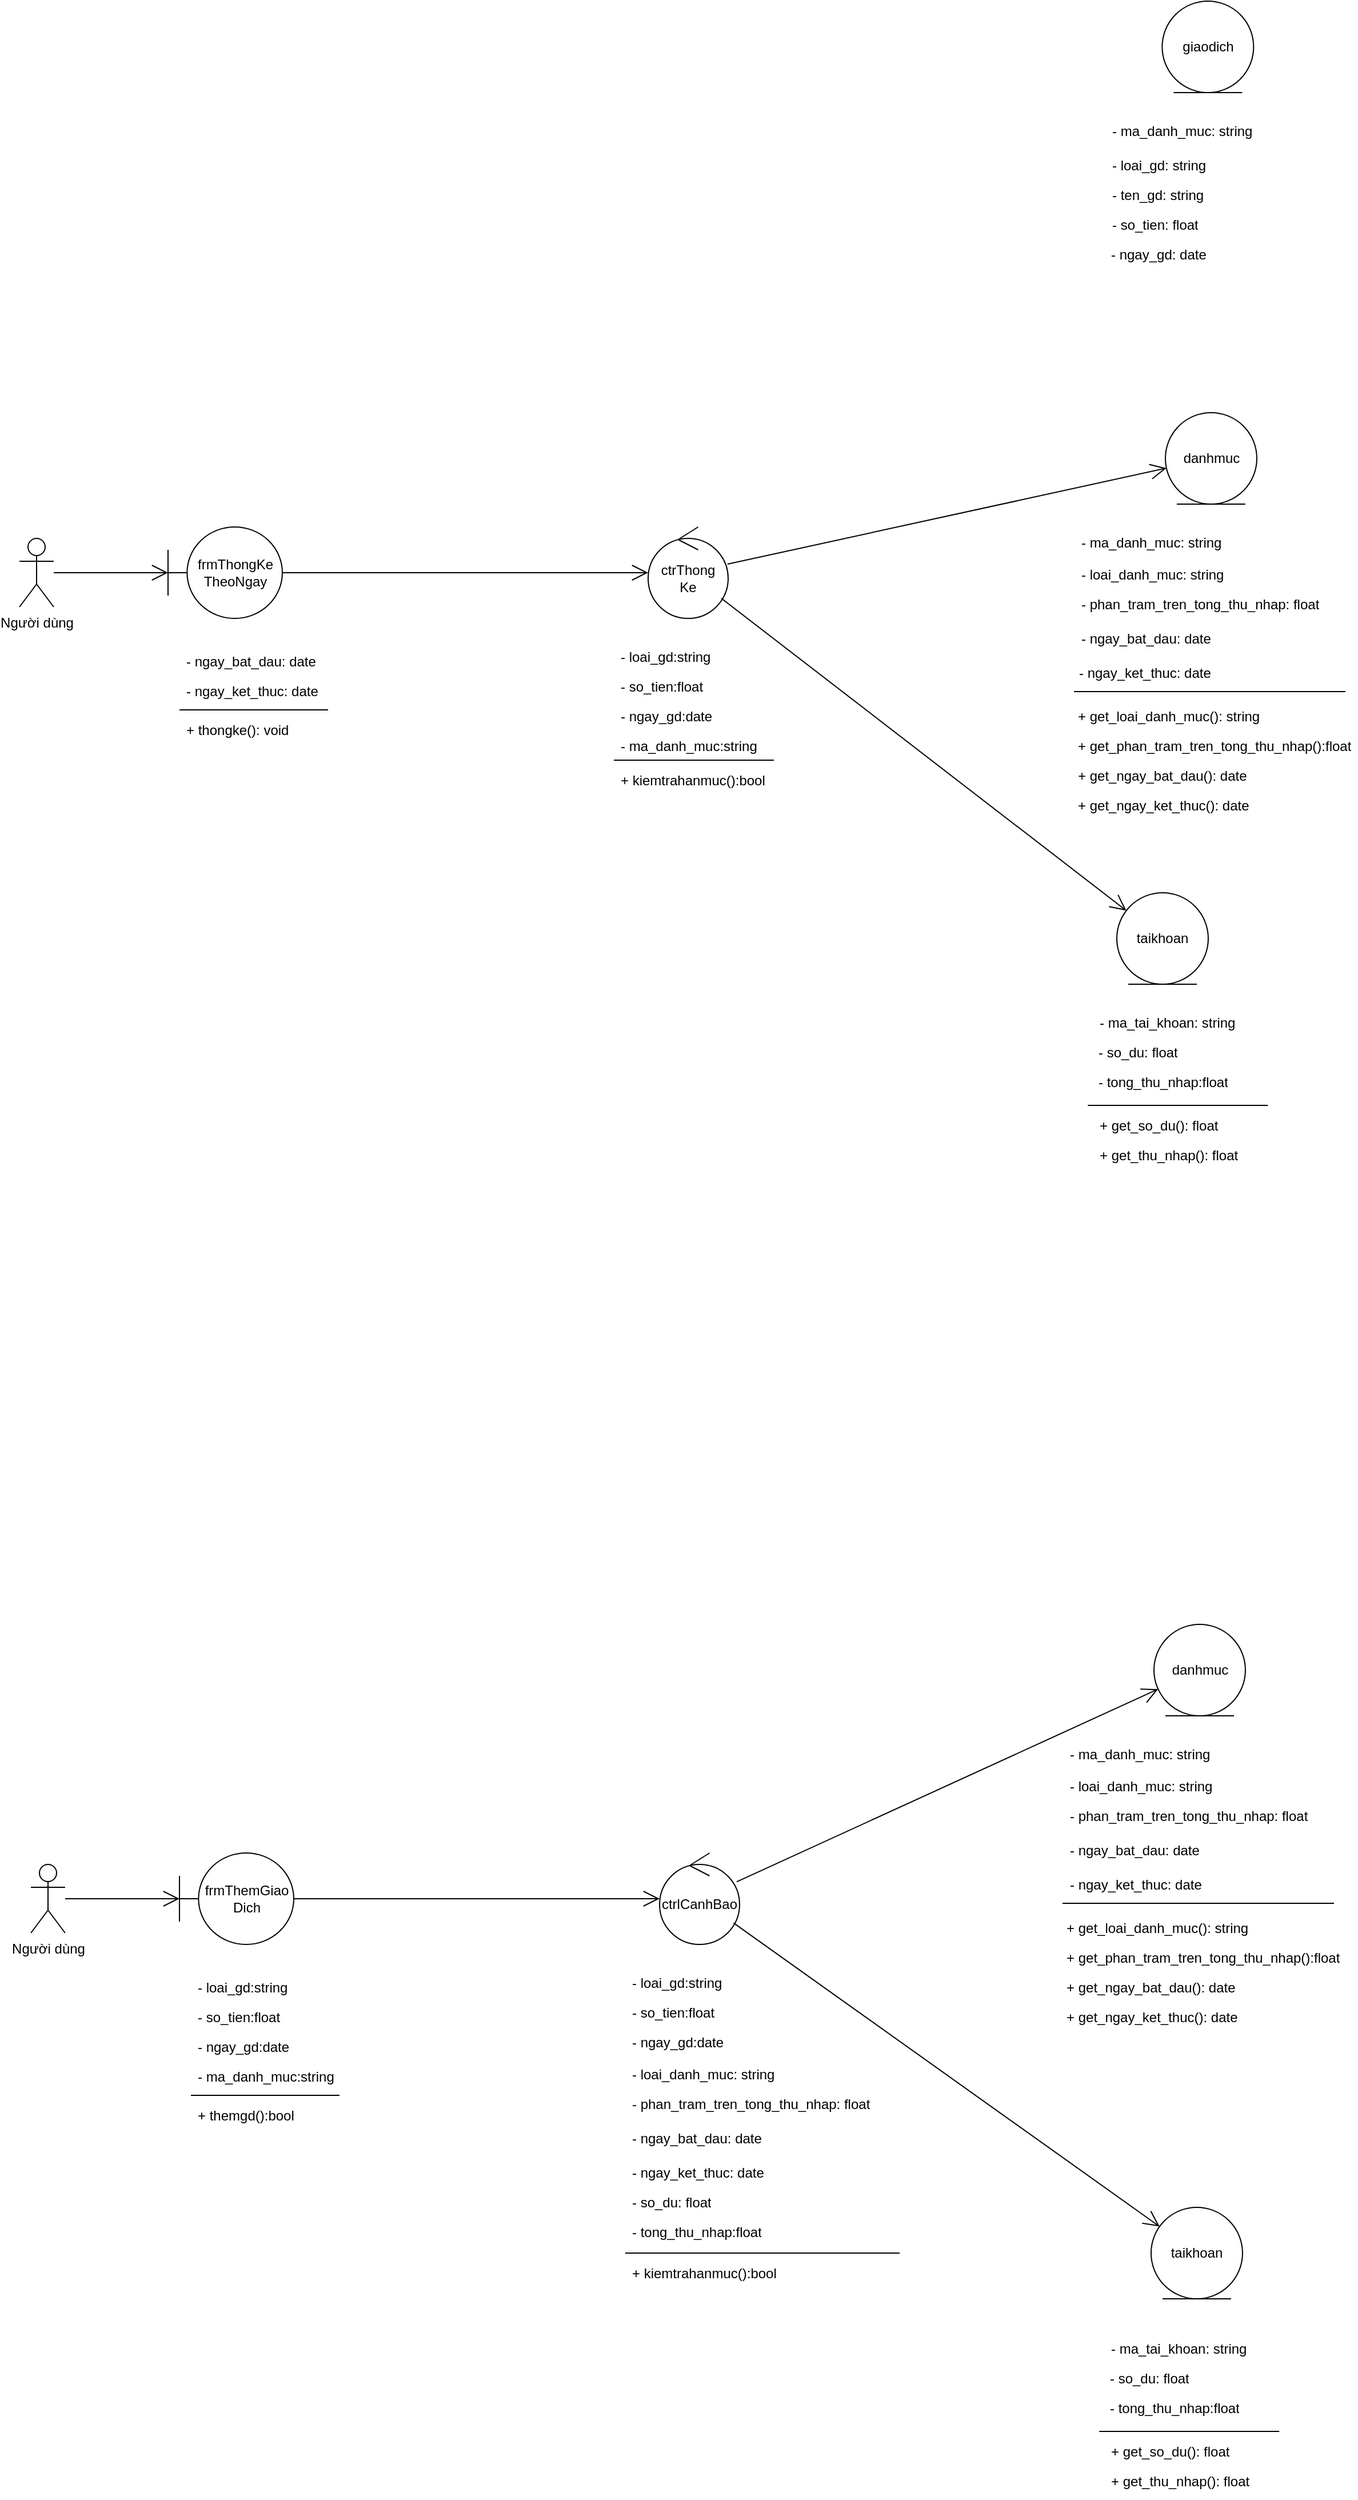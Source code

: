 <mxfile version="26.1.3">
  <diagram name="Page-1" id="v-Knd8ixQDuLla08Siln">
    <mxGraphModel dx="3200" dy="2474" grid="1" gridSize="10" guides="1" tooltips="1" connect="1" arrows="1" fold="1" page="1" pageScale="1" pageWidth="850" pageHeight="1100" math="0" shadow="0">
      <root>
        <mxCell id="0" />
        <mxCell id="1" parent="0" />
        <mxCell id="YgLAQiXUEfQJ4t7pUx3y-1" value="Người dùng" style="shape=umlActor;verticalLabelPosition=bottom;verticalAlign=top;html=1;" vertex="1" parent="1">
          <mxGeometry x="20" y="210" width="30" height="60" as="geometry" />
        </mxCell>
        <mxCell id="YgLAQiXUEfQJ4t7pUx3y-3" value="frmThongKe&lt;br&gt;TheoNgay" style="shape=umlBoundary;whiteSpace=wrap;html=1;" vertex="1" parent="1">
          <mxGeometry x="150" y="200" width="100" height="80" as="geometry" />
        </mxCell>
        <mxCell id="YgLAQiXUEfQJ4t7pUx3y-4" value="danhmuc" style="ellipse;shape=umlEntity;whiteSpace=wrap;html=1;" vertex="1" parent="1">
          <mxGeometry x="1022.5" y="100" width="80" height="80" as="geometry" />
        </mxCell>
        <mxCell id="YgLAQiXUEfQJ4t7pUx3y-5" value="ctrThong&lt;br&gt;Ke" style="ellipse;shape=umlControl;whiteSpace=wrap;html=1;" vertex="1" parent="1">
          <mxGeometry x="570" y="200" width="70" height="80" as="geometry" />
        </mxCell>
        <mxCell id="YgLAQiXUEfQJ4t7pUx3y-6" value="taikhoan" style="ellipse;shape=umlEntity;whiteSpace=wrap;html=1;" vertex="1" parent="1">
          <mxGeometry x="980" y="520" width="80" height="80" as="geometry" />
        </mxCell>
        <mxCell id="YgLAQiXUEfQJ4t7pUx3y-7" value="" style="endArrow=open;endFill=1;endSize=12;html=1;rounded=0;" edge="1" parent="1" source="YgLAQiXUEfQJ4t7pUx3y-1" target="YgLAQiXUEfQJ4t7pUx3y-3">
          <mxGeometry width="160" relative="1" as="geometry">
            <mxPoint x="250" y="290" as="sourcePoint" />
            <mxPoint x="410" y="290" as="targetPoint" />
          </mxGeometry>
        </mxCell>
        <mxCell id="YgLAQiXUEfQJ4t7pUx3y-8" value="" style="endArrow=open;endFill=1;endSize=12;html=1;rounded=0;" edge="1" parent="1" source="YgLAQiXUEfQJ4t7pUx3y-3" target="YgLAQiXUEfQJ4t7pUx3y-5">
          <mxGeometry width="160" relative="1" as="geometry">
            <mxPoint x="60" y="250" as="sourcePoint" />
            <mxPoint x="160" y="250" as="targetPoint" />
          </mxGeometry>
        </mxCell>
        <mxCell id="YgLAQiXUEfQJ4t7pUx3y-9" value="" style="endArrow=open;endFill=1;endSize=12;html=1;rounded=0;" edge="1" parent="1" source="YgLAQiXUEfQJ4t7pUx3y-5" target="YgLAQiXUEfQJ4t7pUx3y-4">
          <mxGeometry width="160" relative="1" as="geometry">
            <mxPoint x="260" y="250" as="sourcePoint" />
            <mxPoint x="360" y="250" as="targetPoint" />
          </mxGeometry>
        </mxCell>
        <mxCell id="YgLAQiXUEfQJ4t7pUx3y-10" value="" style="endArrow=open;endFill=1;endSize=12;html=1;rounded=0;" edge="1" parent="1" source="YgLAQiXUEfQJ4t7pUx3y-5" target="YgLAQiXUEfQJ4t7pUx3y-6">
          <mxGeometry width="160" relative="1" as="geometry">
            <mxPoint x="425" y="230" as="sourcePoint" />
            <mxPoint x="607" y="112" as="targetPoint" />
          </mxGeometry>
        </mxCell>
        <mxCell id="YgLAQiXUEfQJ4t7pUx3y-12" value="- ngay_bat_dau: date" style="text;strokeColor=none;fillColor=none;align=left;verticalAlign=top;spacingLeft=4;spacingRight=4;overflow=hidden;rotatable=0;points=[[0,0.5],[1,0.5]];portConstraint=eastwest;whiteSpace=wrap;html=1;" vertex="1" parent="1">
          <mxGeometry x="160" y="304" width="130" height="26" as="geometry" />
        </mxCell>
        <mxCell id="YgLAQiXUEfQJ4t7pUx3y-13" value="- ngay_ket_thuc: date" style="text;strokeColor=none;fillColor=none;align=left;verticalAlign=top;spacingLeft=4;spacingRight=4;overflow=hidden;rotatable=0;points=[[0,0.5],[1,0.5]];portConstraint=eastwest;whiteSpace=wrap;html=1;" vertex="1" parent="1">
          <mxGeometry x="160" y="330" width="130" height="26" as="geometry" />
        </mxCell>
        <mxCell id="YgLAQiXUEfQJ4t7pUx3y-16" value="" style="line;strokeWidth=1;fillColor=none;align=left;verticalAlign=middle;spacingTop=-1;spacingLeft=3;spacingRight=3;rotatable=0;labelPosition=right;points=[];portConstraint=eastwest;strokeColor=inherit;" vertex="1" parent="1">
          <mxGeometry x="160" y="356" width="130" height="8" as="geometry" />
        </mxCell>
        <mxCell id="YgLAQiXUEfQJ4t7pUx3y-17" value="+ thongke(): void" style="text;strokeColor=none;fillColor=none;align=left;verticalAlign=top;spacingLeft=4;spacingRight=4;overflow=hidden;rotatable=0;points=[[0,0.5],[1,0.5]];portConstraint=eastwest;whiteSpace=wrap;html=1;" vertex="1" parent="1">
          <mxGeometry x="160" y="364" width="130" height="26" as="geometry" />
        </mxCell>
        <mxCell id="YgLAQiXUEfQJ4t7pUx3y-19" value="- ma_danh_muc:string" style="text;strokeColor=none;fillColor=none;align=left;verticalAlign=top;spacingLeft=4;spacingRight=4;overflow=hidden;rotatable=0;points=[[0,0.5],[1,0.5]];portConstraint=eastwest;whiteSpace=wrap;html=1;" vertex="1" parent="1">
          <mxGeometry x="540" y="378" width="140" height="26" as="geometry" />
        </mxCell>
        <mxCell id="YgLAQiXUEfQJ4t7pUx3y-20" value="- ngay_gd:date" style="text;strokeColor=none;fillColor=none;align=left;verticalAlign=top;spacingLeft=4;spacingRight=4;overflow=hidden;rotatable=0;points=[[0,0.5],[1,0.5]];portConstraint=eastwest;whiteSpace=wrap;html=1;" vertex="1" parent="1">
          <mxGeometry x="540" y="352" width="140" height="26" as="geometry" />
        </mxCell>
        <mxCell id="YgLAQiXUEfQJ4t7pUx3y-21" value="- so_tien:float" style="text;strokeColor=none;fillColor=none;align=left;verticalAlign=top;spacingLeft=4;spacingRight=4;overflow=hidden;rotatable=0;points=[[0,0.5],[1,0.5]];portConstraint=eastwest;whiteSpace=wrap;html=1;" vertex="1" parent="1">
          <mxGeometry x="540" y="326" width="140" height="26" as="geometry" />
        </mxCell>
        <mxCell id="YgLAQiXUEfQJ4t7pUx3y-22" value="- loai_gd:string" style="text;strokeColor=none;fillColor=none;align=left;verticalAlign=top;spacingLeft=4;spacingRight=4;overflow=hidden;rotatable=0;points=[[0,0.5],[1,0.5]];portConstraint=eastwest;whiteSpace=wrap;html=1;" vertex="1" parent="1">
          <mxGeometry x="540" y="300" width="140" height="26" as="geometry" />
        </mxCell>
        <mxCell id="YgLAQiXUEfQJ4t7pUx3y-23" value="" style="line;strokeWidth=1;fillColor=none;align=left;verticalAlign=middle;spacingTop=-1;spacingLeft=3;spacingRight=3;rotatable=0;labelPosition=right;points=[];portConstraint=eastwest;strokeColor=inherit;" vertex="1" parent="1">
          <mxGeometry x="540" y="400" width="140" height="8" as="geometry" />
        </mxCell>
        <mxCell id="YgLAQiXUEfQJ4t7pUx3y-25" value="- ma_danh_muc: string" style="text;strokeColor=none;fillColor=none;align=left;verticalAlign=top;spacingLeft=4;spacingRight=4;overflow=hidden;rotatable=0;points=[[0,0.5],[1,0.5]];portConstraint=eastwest;whiteSpace=wrap;html=1;" vertex="1" parent="1">
          <mxGeometry x="942.5" y="200" width="237.5" height="26" as="geometry" />
        </mxCell>
        <mxCell id="YgLAQiXUEfQJ4t7pUx3y-26" value="- phan_tram_tren_tong_thu_nhap: float" style="text;strokeColor=none;fillColor=none;align=left;verticalAlign=top;spacingLeft=4;spacingRight=4;overflow=hidden;rotatable=0;points=[[0,0.5],[1,0.5]];portConstraint=eastwest;whiteSpace=wrap;html=1;" vertex="1" parent="1">
          <mxGeometry x="942.5" y="254" width="240" height="26" as="geometry" />
        </mxCell>
        <mxCell id="YgLAQiXUEfQJ4t7pUx3y-27" value="" style="line;strokeWidth=1;fillColor=none;align=left;verticalAlign=middle;spacingTop=-1;spacingLeft=3;spacingRight=3;rotatable=0;labelPosition=right;points=[];portConstraint=eastwest;strokeColor=inherit;" vertex="1" parent="1">
          <mxGeometry x="942.5" y="340" width="237.5" height="8" as="geometry" />
        </mxCell>
        <mxCell id="YgLAQiXUEfQJ4t7pUx3y-28" value="- loai_danh_muc: string" style="text;strokeColor=none;fillColor=none;align=left;verticalAlign=top;spacingLeft=4;spacingRight=4;overflow=hidden;rotatable=0;points=[[0,0.5],[1,0.5]];portConstraint=eastwest;whiteSpace=wrap;html=1;" vertex="1" parent="1">
          <mxGeometry x="942.5" y="228" width="240" height="26" as="geometry" />
        </mxCell>
        <mxCell id="YgLAQiXUEfQJ4t7pUx3y-29" value="- ngay_bat_dau: date" style="text;strokeColor=none;fillColor=none;align=left;verticalAlign=top;spacingLeft=4;spacingRight=4;overflow=hidden;rotatable=0;points=[[0,0.5],[1,0.5]];portConstraint=eastwest;whiteSpace=wrap;html=1;" vertex="1" parent="1">
          <mxGeometry x="942.5" y="284" width="240" height="26" as="geometry" />
        </mxCell>
        <mxCell id="YgLAQiXUEfQJ4t7pUx3y-30" value="- ngay_ket_thuc: date" style="text;strokeColor=none;fillColor=none;align=left;verticalAlign=top;spacingLeft=4;spacingRight=4;overflow=hidden;rotatable=0;points=[[0,0.5],[1,0.5]];portConstraint=eastwest;whiteSpace=wrap;html=1;" vertex="1" parent="1">
          <mxGeometry x="941.25" y="314" width="240" height="26" as="geometry" />
        </mxCell>
        <mxCell id="YgLAQiXUEfQJ4t7pUx3y-31" value="- ma_tai_khoan: string" style="text;strokeColor=none;fillColor=none;align=left;verticalAlign=top;spacingLeft=4;spacingRight=4;overflow=hidden;rotatable=0;points=[[0,0.5],[1,0.5]];portConstraint=eastwest;whiteSpace=wrap;html=1;" vertex="1" parent="1">
          <mxGeometry x="959.37" y="620" width="160" height="26" as="geometry" />
        </mxCell>
        <mxCell id="YgLAQiXUEfQJ4t7pUx3y-32" value="- so_du: float" style="text;strokeColor=none;fillColor=none;align=left;verticalAlign=top;spacingLeft=4;spacingRight=4;overflow=hidden;rotatable=0;points=[[0,0.5],[1,0.5]];portConstraint=eastwest;whiteSpace=wrap;html=1;" vertex="1" parent="1">
          <mxGeometry x="958.12" y="646" width="160" height="26" as="geometry" />
        </mxCell>
        <mxCell id="YgLAQiXUEfQJ4t7pUx3y-33" value="- tong_thu_nhap:float" style="text;strokeColor=none;fillColor=none;align=left;verticalAlign=top;spacingLeft=4;spacingRight=4;overflow=hidden;rotatable=0;points=[[0,0.5],[1,0.5]];portConstraint=eastwest;whiteSpace=wrap;html=1;" vertex="1" parent="1">
          <mxGeometry x="958.12" y="672" width="160" height="26" as="geometry" />
        </mxCell>
        <mxCell id="YgLAQiXUEfQJ4t7pUx3y-34" value="" style="line;strokeWidth=1;fillColor=none;align=left;verticalAlign=middle;spacingTop=-1;spacingLeft=3;spacingRight=3;rotatable=0;labelPosition=right;points=[];portConstraint=eastwest;strokeColor=inherit;" vertex="1" parent="1">
          <mxGeometry x="954.68" y="702" width="157.5" height="8" as="geometry" />
        </mxCell>
        <mxCell id="YgLAQiXUEfQJ4t7pUx3y-35" value="+ get_so_du(): float" style="text;strokeColor=none;fillColor=none;align=left;verticalAlign=top;spacingLeft=4;spacingRight=4;overflow=hidden;rotatable=0;points=[[0,0.5],[1,0.5]];portConstraint=eastwest;whiteSpace=wrap;html=1;" vertex="1" parent="1">
          <mxGeometry x="959.37" y="710" width="148.12" height="26" as="geometry" />
        </mxCell>
        <mxCell id="YgLAQiXUEfQJ4t7pUx3y-36" value="+ get_thu_nhap(): float" style="text;strokeColor=none;fillColor=none;align=left;verticalAlign=top;spacingLeft=4;spacingRight=4;overflow=hidden;rotatable=0;points=[[0,0.5],[1,0.5]];portConstraint=eastwest;whiteSpace=wrap;html=1;" vertex="1" parent="1">
          <mxGeometry x="959.37" y="736" width="148.12" height="26" as="geometry" />
        </mxCell>
        <mxCell id="YgLAQiXUEfQJ4t7pUx3y-37" value="+ get_loai_danh_muc(): string" style="text;strokeColor=none;fillColor=none;align=left;verticalAlign=top;spacingLeft=4;spacingRight=4;overflow=hidden;rotatable=0;points=[[0,0.5],[1,0.5]];portConstraint=eastwest;whiteSpace=wrap;html=1;" vertex="1" parent="1">
          <mxGeometry x="940" y="352" width="250" height="26" as="geometry" />
        </mxCell>
        <mxCell id="YgLAQiXUEfQJ4t7pUx3y-38" value="+ get_phan_tram_tren_tong_thu_nhap():float" style="text;strokeColor=none;fillColor=none;align=left;verticalAlign=top;spacingLeft=4;spacingRight=4;overflow=hidden;rotatable=0;points=[[0,0.5],[1,0.5]];portConstraint=eastwest;whiteSpace=wrap;html=1;" vertex="1" parent="1">
          <mxGeometry x="940" y="378" width="250" height="26" as="geometry" />
        </mxCell>
        <mxCell id="YgLAQiXUEfQJ4t7pUx3y-39" value="+ get_ngay_bat_dau(): date" style="text;strokeColor=none;fillColor=none;align=left;verticalAlign=top;spacingLeft=4;spacingRight=4;overflow=hidden;rotatable=0;points=[[0,0.5],[1,0.5]];portConstraint=eastwest;whiteSpace=wrap;html=1;" vertex="1" parent="1">
          <mxGeometry x="940" y="404" width="250" height="26" as="geometry" />
        </mxCell>
        <mxCell id="YgLAQiXUEfQJ4t7pUx3y-40" value="+ get_ngay_ket_thuc(): date" style="text;strokeColor=none;fillColor=none;align=left;verticalAlign=top;spacingLeft=4;spacingRight=4;overflow=hidden;rotatable=0;points=[[0,0.5],[1,0.5]];portConstraint=eastwest;whiteSpace=wrap;html=1;" vertex="1" parent="1">
          <mxGeometry x="940" y="430" width="250" height="26" as="geometry" />
        </mxCell>
        <mxCell id="YgLAQiXUEfQJ4t7pUx3y-41" value="+ kiemtrahanmuc():bool" style="text;strokeColor=none;fillColor=none;align=left;verticalAlign=top;spacingLeft=4;spacingRight=4;overflow=hidden;rotatable=0;points=[[0,0.5],[1,0.5]];portConstraint=eastwest;whiteSpace=wrap;html=1;" vertex="1" parent="1">
          <mxGeometry x="540" y="408" width="140" height="26" as="geometry" />
        </mxCell>
        <mxCell id="YgLAQiXUEfQJ4t7pUx3y-42" value="Người dùng" style="shape=umlActor;verticalLabelPosition=bottom;verticalAlign=top;html=1;" vertex="1" parent="1">
          <mxGeometry x="30" y="1370" width="30" height="60" as="geometry" />
        </mxCell>
        <mxCell id="YgLAQiXUEfQJ4t7pUx3y-43" value="frmThemGiao&lt;br&gt;Dich" style="shape=umlBoundary;whiteSpace=wrap;html=1;" vertex="1" parent="1">
          <mxGeometry x="160" y="1360" width="100" height="80" as="geometry" />
        </mxCell>
        <mxCell id="YgLAQiXUEfQJ4t7pUx3y-44" value="danhmuc" style="ellipse;shape=umlEntity;whiteSpace=wrap;html=1;" vertex="1" parent="1">
          <mxGeometry x="1012.5" y="1160" width="80" height="80" as="geometry" />
        </mxCell>
        <mxCell id="YgLAQiXUEfQJ4t7pUx3y-45" value="ctrlCanhBao" style="ellipse;shape=umlControl;whiteSpace=wrap;html=1;" vertex="1" parent="1">
          <mxGeometry x="580" y="1360" width="70" height="80" as="geometry" />
        </mxCell>
        <mxCell id="YgLAQiXUEfQJ4t7pUx3y-46" value="taikhoan" style="ellipse;shape=umlEntity;whiteSpace=wrap;html=1;" vertex="1" parent="1">
          <mxGeometry x="1009.99" y="1670" width="80" height="80" as="geometry" />
        </mxCell>
        <mxCell id="YgLAQiXUEfQJ4t7pUx3y-47" value="" style="endArrow=open;endFill=1;endSize=12;html=1;rounded=0;" edge="1" source="YgLAQiXUEfQJ4t7pUx3y-42" target="YgLAQiXUEfQJ4t7pUx3y-43" parent="1">
          <mxGeometry width="160" relative="1" as="geometry">
            <mxPoint x="260" y="1450" as="sourcePoint" />
            <mxPoint x="420" y="1450" as="targetPoint" />
          </mxGeometry>
        </mxCell>
        <mxCell id="YgLAQiXUEfQJ4t7pUx3y-48" value="" style="endArrow=open;endFill=1;endSize=12;html=1;rounded=0;" edge="1" source="YgLAQiXUEfQJ4t7pUx3y-43" target="YgLAQiXUEfQJ4t7pUx3y-45" parent="1">
          <mxGeometry width="160" relative="1" as="geometry">
            <mxPoint x="70" y="1410" as="sourcePoint" />
            <mxPoint x="170" y="1410" as="targetPoint" />
          </mxGeometry>
        </mxCell>
        <mxCell id="YgLAQiXUEfQJ4t7pUx3y-49" value="" style="endArrow=open;endFill=1;endSize=12;html=1;rounded=0;" edge="1" source="YgLAQiXUEfQJ4t7pUx3y-45" target="YgLAQiXUEfQJ4t7pUx3y-44" parent="1">
          <mxGeometry width="160" relative="1" as="geometry">
            <mxPoint x="270" y="1410" as="sourcePoint" />
            <mxPoint x="370" y="1410" as="targetPoint" />
          </mxGeometry>
        </mxCell>
        <mxCell id="YgLAQiXUEfQJ4t7pUx3y-50" value="" style="endArrow=open;endFill=1;endSize=12;html=1;rounded=0;" edge="1" source="YgLAQiXUEfQJ4t7pUx3y-45" target="YgLAQiXUEfQJ4t7pUx3y-46" parent="1">
          <mxGeometry width="160" relative="1" as="geometry">
            <mxPoint x="435" y="1390" as="sourcePoint" />
            <mxPoint x="617" y="1272" as="targetPoint" />
          </mxGeometry>
        </mxCell>
        <mxCell id="YgLAQiXUEfQJ4t7pUx3y-51" value="- loai_gd:string" style="text;strokeColor=none;fillColor=none;align=left;verticalAlign=top;spacingLeft=4;spacingRight=4;overflow=hidden;rotatable=0;points=[[0,0.5],[1,0.5]];portConstraint=eastwest;whiteSpace=wrap;html=1;" vertex="1" parent="1">
          <mxGeometry x="170" y="1464" width="130" height="26" as="geometry" />
        </mxCell>
        <mxCell id="YgLAQiXUEfQJ4t7pUx3y-52" value="- so_tien:float" style="text;strokeColor=none;fillColor=none;align=left;verticalAlign=top;spacingLeft=4;spacingRight=4;overflow=hidden;rotatable=0;points=[[0,0.5],[1,0.5]];portConstraint=eastwest;whiteSpace=wrap;html=1;" vertex="1" parent="1">
          <mxGeometry x="170" y="1490" width="130" height="26" as="geometry" />
        </mxCell>
        <mxCell id="YgLAQiXUEfQJ4t7pUx3y-53" value="- ngay_gd:date" style="text;strokeColor=none;fillColor=none;align=left;verticalAlign=top;spacingLeft=4;spacingRight=4;overflow=hidden;rotatable=0;points=[[0,0.5],[1,0.5]];portConstraint=eastwest;whiteSpace=wrap;html=1;" vertex="1" parent="1">
          <mxGeometry x="170" y="1516" width="130" height="26" as="geometry" />
        </mxCell>
        <mxCell id="YgLAQiXUEfQJ4t7pUx3y-54" value="- ma_danh_muc:string" style="text;strokeColor=none;fillColor=none;align=left;verticalAlign=top;spacingLeft=4;spacingRight=4;overflow=hidden;rotatable=0;points=[[0,0.5],[1,0.5]];portConstraint=eastwest;whiteSpace=wrap;html=1;" vertex="1" parent="1">
          <mxGeometry x="170" y="1542" width="130" height="26" as="geometry" />
        </mxCell>
        <mxCell id="YgLAQiXUEfQJ4t7pUx3y-55" value="" style="line;strokeWidth=1;fillColor=none;align=left;verticalAlign=middle;spacingTop=-1;spacingLeft=3;spacingRight=3;rotatable=0;labelPosition=right;points=[];portConstraint=eastwest;strokeColor=inherit;" vertex="1" parent="1">
          <mxGeometry x="170" y="1568" width="130" height="8" as="geometry" />
        </mxCell>
        <mxCell id="YgLAQiXUEfQJ4t7pUx3y-56" value="+ themgd():bool" style="text;strokeColor=none;fillColor=none;align=left;verticalAlign=top;spacingLeft=4;spacingRight=4;overflow=hidden;rotatable=0;points=[[0,0.5],[1,0.5]];portConstraint=eastwest;whiteSpace=wrap;html=1;" vertex="1" parent="1">
          <mxGeometry x="170" y="1576" width="130" height="26" as="geometry" />
        </mxCell>
        <mxCell id="YgLAQiXUEfQJ4t7pUx3y-58" value="- ngay_gd:date" style="text;strokeColor=none;fillColor=none;align=left;verticalAlign=top;spacingLeft=4;spacingRight=4;overflow=hidden;rotatable=0;points=[[0,0.5],[1,0.5]];portConstraint=eastwest;whiteSpace=wrap;html=1;" vertex="1" parent="1">
          <mxGeometry x="550" y="1512" width="140" height="26" as="geometry" />
        </mxCell>
        <mxCell id="YgLAQiXUEfQJ4t7pUx3y-59" value="- so_tien:float" style="text;strokeColor=none;fillColor=none;align=left;verticalAlign=top;spacingLeft=4;spacingRight=4;overflow=hidden;rotatable=0;points=[[0,0.5],[1,0.5]];portConstraint=eastwest;whiteSpace=wrap;html=1;" vertex="1" parent="1">
          <mxGeometry x="550" y="1486" width="140" height="26" as="geometry" />
        </mxCell>
        <mxCell id="YgLAQiXUEfQJ4t7pUx3y-60" value="- loai_gd:string" style="text;strokeColor=none;fillColor=none;align=left;verticalAlign=top;spacingLeft=4;spacingRight=4;overflow=hidden;rotatable=0;points=[[0,0.5],[1,0.5]];portConstraint=eastwest;whiteSpace=wrap;html=1;" vertex="1" parent="1">
          <mxGeometry x="550" y="1460" width="140" height="26" as="geometry" />
        </mxCell>
        <mxCell id="YgLAQiXUEfQJ4t7pUx3y-61" value="" style="line;strokeWidth=1;fillColor=none;align=left;verticalAlign=middle;spacingTop=-1;spacingLeft=3;spacingRight=3;rotatable=0;labelPosition=right;points=[];portConstraint=eastwest;strokeColor=inherit;" vertex="1" parent="1">
          <mxGeometry x="550" y="1706" width="240" height="8" as="geometry" />
        </mxCell>
        <mxCell id="YgLAQiXUEfQJ4t7pUx3y-62" value="- ma_danh_muc: string" style="text;strokeColor=none;fillColor=none;align=left;verticalAlign=top;spacingLeft=4;spacingRight=4;overflow=hidden;rotatable=0;points=[[0,0.5],[1,0.5]];portConstraint=eastwest;whiteSpace=wrap;html=1;" vertex="1" parent="1">
          <mxGeometry x="932.5" y="1260" width="237.5" height="26" as="geometry" />
        </mxCell>
        <mxCell id="YgLAQiXUEfQJ4t7pUx3y-63" value="- phan_tram_tren_tong_thu_nhap: float" style="text;strokeColor=none;fillColor=none;align=left;verticalAlign=top;spacingLeft=4;spacingRight=4;overflow=hidden;rotatable=0;points=[[0,0.5],[1,0.5]];portConstraint=eastwest;whiteSpace=wrap;html=1;" vertex="1" parent="1">
          <mxGeometry x="932.5" y="1314" width="240" height="26" as="geometry" />
        </mxCell>
        <mxCell id="YgLAQiXUEfQJ4t7pUx3y-64" value="" style="line;strokeWidth=1;fillColor=none;align=left;verticalAlign=middle;spacingTop=-1;spacingLeft=3;spacingRight=3;rotatable=0;labelPosition=right;points=[];portConstraint=eastwest;strokeColor=inherit;" vertex="1" parent="1">
          <mxGeometry x="932.5" y="1400" width="237.5" height="8" as="geometry" />
        </mxCell>
        <mxCell id="YgLAQiXUEfQJ4t7pUx3y-65" value="- loai_danh_muc: string" style="text;strokeColor=none;fillColor=none;align=left;verticalAlign=top;spacingLeft=4;spacingRight=4;overflow=hidden;rotatable=0;points=[[0,0.5],[1,0.5]];portConstraint=eastwest;whiteSpace=wrap;html=1;" vertex="1" parent="1">
          <mxGeometry x="932.5" y="1288" width="240" height="26" as="geometry" />
        </mxCell>
        <mxCell id="YgLAQiXUEfQJ4t7pUx3y-66" value="- ngay_bat_dau: date" style="text;strokeColor=none;fillColor=none;align=left;verticalAlign=top;spacingLeft=4;spacingRight=4;overflow=hidden;rotatable=0;points=[[0,0.5],[1,0.5]];portConstraint=eastwest;whiteSpace=wrap;html=1;" vertex="1" parent="1">
          <mxGeometry x="932.5" y="1344" width="240" height="26" as="geometry" />
        </mxCell>
        <mxCell id="YgLAQiXUEfQJ4t7pUx3y-67" value="- ngay_ket_thuc: date" style="text;strokeColor=none;fillColor=none;align=left;verticalAlign=top;spacingLeft=4;spacingRight=4;overflow=hidden;rotatable=0;points=[[0,0.5],[1,0.5]];portConstraint=eastwest;whiteSpace=wrap;html=1;" vertex="1" parent="1">
          <mxGeometry x="932.5" y="1374" width="240" height="26" as="geometry" />
        </mxCell>
        <mxCell id="YgLAQiXUEfQJ4t7pUx3y-68" value="- ma_tai_khoan: string" style="text;strokeColor=none;fillColor=none;align=left;verticalAlign=top;spacingLeft=4;spacingRight=4;overflow=hidden;rotatable=0;points=[[0,0.5],[1,0.5]];portConstraint=eastwest;whiteSpace=wrap;html=1;" vertex="1" parent="1">
          <mxGeometry x="969.37" y="1780" width="160" height="26" as="geometry" />
        </mxCell>
        <mxCell id="YgLAQiXUEfQJ4t7pUx3y-69" value="- so_du: float" style="text;strokeColor=none;fillColor=none;align=left;verticalAlign=top;spacingLeft=4;spacingRight=4;overflow=hidden;rotatable=0;points=[[0,0.5],[1,0.5]];portConstraint=eastwest;whiteSpace=wrap;html=1;" vertex="1" parent="1">
          <mxGeometry x="968.12" y="1806" width="160" height="26" as="geometry" />
        </mxCell>
        <mxCell id="YgLAQiXUEfQJ4t7pUx3y-70" value="- tong_thu_nhap:float" style="text;strokeColor=none;fillColor=none;align=left;verticalAlign=top;spacingLeft=4;spacingRight=4;overflow=hidden;rotatable=0;points=[[0,0.5],[1,0.5]];portConstraint=eastwest;whiteSpace=wrap;html=1;" vertex="1" parent="1">
          <mxGeometry x="968.12" y="1832" width="160" height="26" as="geometry" />
        </mxCell>
        <mxCell id="YgLAQiXUEfQJ4t7pUx3y-71" value="" style="line;strokeWidth=1;fillColor=none;align=left;verticalAlign=middle;spacingTop=-1;spacingLeft=3;spacingRight=3;rotatable=0;labelPosition=right;points=[];portConstraint=eastwest;strokeColor=inherit;" vertex="1" parent="1">
          <mxGeometry x="964.68" y="1862" width="157.5" height="8" as="geometry" />
        </mxCell>
        <mxCell id="YgLAQiXUEfQJ4t7pUx3y-72" value="+ get_so_du(): float" style="text;strokeColor=none;fillColor=none;align=left;verticalAlign=top;spacingLeft=4;spacingRight=4;overflow=hidden;rotatable=0;points=[[0,0.5],[1,0.5]];portConstraint=eastwest;whiteSpace=wrap;html=1;" vertex="1" parent="1">
          <mxGeometry x="969.37" y="1870" width="148.12" height="26" as="geometry" />
        </mxCell>
        <mxCell id="YgLAQiXUEfQJ4t7pUx3y-73" value="+ get_thu_nhap(): float" style="text;strokeColor=none;fillColor=none;align=left;verticalAlign=top;spacingLeft=4;spacingRight=4;overflow=hidden;rotatable=0;points=[[0,0.5],[1,0.5]];portConstraint=eastwest;whiteSpace=wrap;html=1;" vertex="1" parent="1">
          <mxGeometry x="969.37" y="1896" width="148.12" height="26" as="geometry" />
        </mxCell>
        <mxCell id="YgLAQiXUEfQJ4t7pUx3y-74" value="+ get_loai_danh_muc(): string" style="text;strokeColor=none;fillColor=none;align=left;verticalAlign=top;spacingLeft=4;spacingRight=4;overflow=hidden;rotatable=0;points=[[0,0.5],[1,0.5]];portConstraint=eastwest;whiteSpace=wrap;html=1;" vertex="1" parent="1">
          <mxGeometry x="930" y="1412" width="250" height="26" as="geometry" />
        </mxCell>
        <mxCell id="YgLAQiXUEfQJ4t7pUx3y-75" value="+ get_phan_tram_tren_tong_thu_nhap():float" style="text;strokeColor=none;fillColor=none;align=left;verticalAlign=top;spacingLeft=4;spacingRight=4;overflow=hidden;rotatable=0;points=[[0,0.5],[1,0.5]];portConstraint=eastwest;whiteSpace=wrap;html=1;" vertex="1" parent="1">
          <mxGeometry x="930" y="1438" width="250" height="26" as="geometry" />
        </mxCell>
        <mxCell id="YgLAQiXUEfQJ4t7pUx3y-76" value="+ get_ngay_bat_dau(): date" style="text;strokeColor=none;fillColor=none;align=left;verticalAlign=top;spacingLeft=4;spacingRight=4;overflow=hidden;rotatable=0;points=[[0,0.5],[1,0.5]];portConstraint=eastwest;whiteSpace=wrap;html=1;" vertex="1" parent="1">
          <mxGeometry x="930" y="1464" width="250" height="26" as="geometry" />
        </mxCell>
        <mxCell id="YgLAQiXUEfQJ4t7pUx3y-77" value="+ get_ngay_ket_thuc(): date" style="text;strokeColor=none;fillColor=none;align=left;verticalAlign=top;spacingLeft=4;spacingRight=4;overflow=hidden;rotatable=0;points=[[0,0.5],[1,0.5]];portConstraint=eastwest;whiteSpace=wrap;html=1;" vertex="1" parent="1">
          <mxGeometry x="930" y="1490" width="250" height="26" as="geometry" />
        </mxCell>
        <mxCell id="YgLAQiXUEfQJ4t7pUx3y-78" value="+ kiemtrahanmuc():bool" style="text;strokeColor=none;fillColor=none;align=left;verticalAlign=top;spacingLeft=4;spacingRight=4;overflow=hidden;rotatable=0;points=[[0,0.5],[1,0.5]];portConstraint=eastwest;whiteSpace=wrap;html=1;" vertex="1" parent="1">
          <mxGeometry x="550" y="1714" width="140" height="26" as="geometry" />
        </mxCell>
        <mxCell id="YgLAQiXUEfQJ4t7pUx3y-79" value="- ngay_ket_thuc: date" style="text;strokeColor=none;fillColor=none;align=left;verticalAlign=top;spacingLeft=4;spacingRight=4;overflow=hidden;rotatable=0;points=[[0,0.5],[1,0.5]];portConstraint=eastwest;whiteSpace=wrap;html=1;" vertex="1" parent="1">
          <mxGeometry x="550" y="1626" width="240" height="26" as="geometry" />
        </mxCell>
        <mxCell id="YgLAQiXUEfQJ4t7pUx3y-80" value="- ngay_bat_dau: date" style="text;strokeColor=none;fillColor=none;align=left;verticalAlign=top;spacingLeft=4;spacingRight=4;overflow=hidden;rotatable=0;points=[[0,0.5],[1,0.5]];portConstraint=eastwest;whiteSpace=wrap;html=1;" vertex="1" parent="1">
          <mxGeometry x="550" y="1596" width="240" height="26" as="geometry" />
        </mxCell>
        <mxCell id="YgLAQiXUEfQJ4t7pUx3y-81" value="- phan_tram_tren_tong_thu_nhap: float" style="text;strokeColor=none;fillColor=none;align=left;verticalAlign=top;spacingLeft=4;spacingRight=4;overflow=hidden;rotatable=0;points=[[0,0.5],[1,0.5]];portConstraint=eastwest;whiteSpace=wrap;html=1;" vertex="1" parent="1">
          <mxGeometry x="550" y="1566" width="240" height="26" as="geometry" />
        </mxCell>
        <mxCell id="YgLAQiXUEfQJ4t7pUx3y-82" value="- loai_danh_muc: string" style="text;strokeColor=none;fillColor=none;align=left;verticalAlign=top;spacingLeft=4;spacingRight=4;overflow=hidden;rotatable=0;points=[[0,0.5],[1,0.5]];portConstraint=eastwest;whiteSpace=wrap;html=1;" vertex="1" parent="1">
          <mxGeometry x="550" y="1540" width="240" height="26" as="geometry" />
        </mxCell>
        <mxCell id="YgLAQiXUEfQJ4t7pUx3y-84" value="- so_du: float" style="text;strokeColor=none;fillColor=none;align=left;verticalAlign=top;spacingLeft=4;spacingRight=4;overflow=hidden;rotatable=0;points=[[0,0.5],[1,0.5]];portConstraint=eastwest;whiteSpace=wrap;html=1;" vertex="1" parent="1">
          <mxGeometry x="550" y="1652" width="160" height="26" as="geometry" />
        </mxCell>
        <mxCell id="YgLAQiXUEfQJ4t7pUx3y-85" value="- tong_thu_nhap:float" style="text;strokeColor=none;fillColor=none;align=left;verticalAlign=top;spacingLeft=4;spacingRight=4;overflow=hidden;rotatable=0;points=[[0,0.5],[1,0.5]];portConstraint=eastwest;whiteSpace=wrap;html=1;" vertex="1" parent="1">
          <mxGeometry x="550" y="1678" width="160" height="26" as="geometry" />
        </mxCell>
        <mxCell id="YgLAQiXUEfQJ4t7pUx3y-86" value="giaodich" style="ellipse;shape=umlEntity;whiteSpace=wrap;html=1;" vertex="1" parent="1">
          <mxGeometry x="1019.68" y="-260" width="80" height="80" as="geometry" />
        </mxCell>
        <mxCell id="YgLAQiXUEfQJ4t7pUx3y-88" value="- ma_danh_muc: string" style="text;strokeColor=none;fillColor=none;align=left;verticalAlign=top;spacingLeft=4;spacingRight=4;overflow=hidden;rotatable=0;points=[[0,0.5],[1,0.5]];portConstraint=eastwest;whiteSpace=wrap;html=1;" vertex="1" parent="1">
          <mxGeometry x="970.0" y="-160" width="190" height="26" as="geometry" />
        </mxCell>
        <mxCell id="YgLAQiXUEfQJ4t7pUx3y-89" value="- loai_gd: string" style="text;strokeColor=none;fillColor=none;align=left;verticalAlign=top;spacingLeft=4;spacingRight=4;overflow=hidden;rotatable=0;points=[[0,0.5],[1,0.5]];portConstraint=eastwest;whiteSpace=wrap;html=1;" vertex="1" parent="1">
          <mxGeometry x="970.0" y="-130" width="190" height="26" as="geometry" />
        </mxCell>
        <mxCell id="YgLAQiXUEfQJ4t7pUx3y-90" value="- ten_gd: string" style="text;strokeColor=none;fillColor=none;align=left;verticalAlign=top;spacingLeft=4;spacingRight=4;overflow=hidden;rotatable=0;points=[[0,0.5],[1,0.5]];portConstraint=eastwest;whiteSpace=wrap;html=1;" vertex="1" parent="1">
          <mxGeometry x="970.0" y="-104" width="190" height="26" as="geometry" />
        </mxCell>
        <mxCell id="YgLAQiXUEfQJ4t7pUx3y-91" value="- so_tien: float" style="text;strokeColor=none;fillColor=none;align=left;verticalAlign=top;spacingLeft=4;spacingRight=4;overflow=hidden;rotatable=0;points=[[0,0.5],[1,0.5]];portConstraint=eastwest;whiteSpace=wrap;html=1;" vertex="1" parent="1">
          <mxGeometry x="970.0" y="-78" width="190" height="26" as="geometry" />
        </mxCell>
        <mxCell id="YgLAQiXUEfQJ4t7pUx3y-92" value="- ngay_gd: date" style="text;strokeColor=none;fillColor=none;align=left;verticalAlign=top;spacingLeft=4;spacingRight=4;overflow=hidden;rotatable=0;points=[[0,0.5],[1,0.5]];portConstraint=eastwest;whiteSpace=wrap;html=1;" vertex="1" parent="1">
          <mxGeometry x="969.37" y="-52" width="190" height="26" as="geometry" />
        </mxCell>
      </root>
    </mxGraphModel>
  </diagram>
</mxfile>
